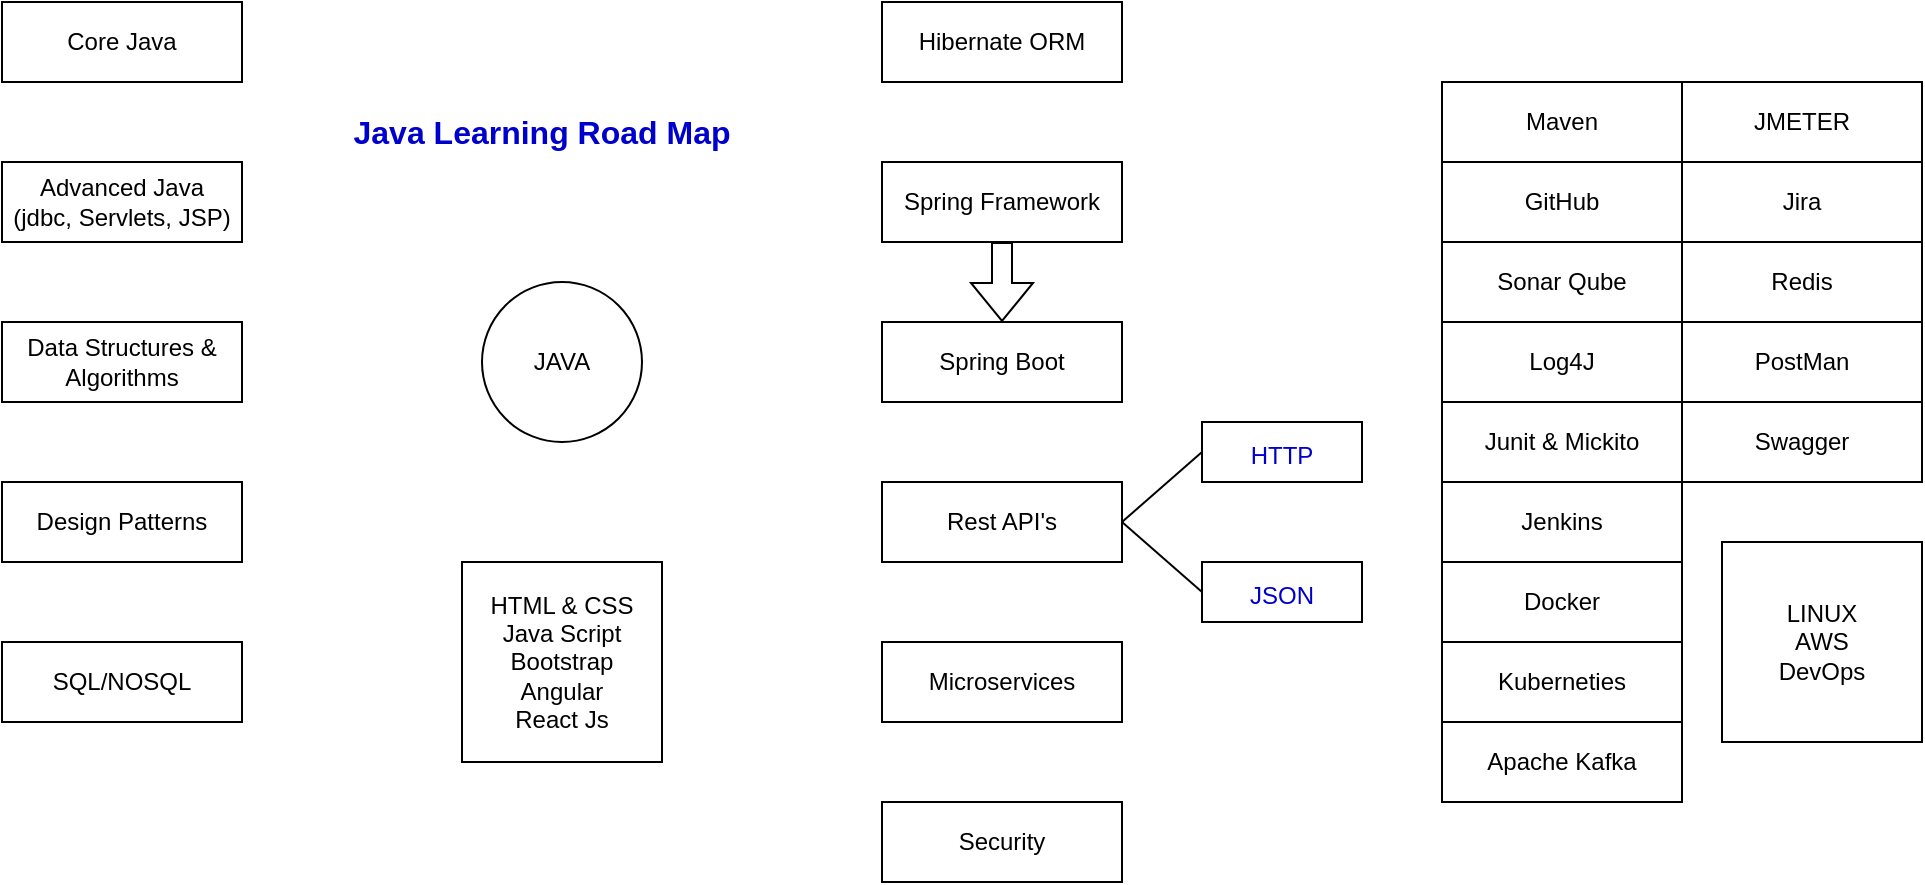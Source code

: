 <mxfile version="20.6.0" type="device"><diagram id="joBC37sgAI4tkUiSM5qT" name="Page-1"><mxGraphModel dx="1422" dy="772" grid="1" gridSize="10" guides="1" tooltips="1" connect="1" arrows="1" fold="1" page="1" pageScale="1" pageWidth="850" pageHeight="1100" math="0" shadow="0"><root><mxCell id="0"/><mxCell id="1" parent="0"/><mxCell id="2ndhhi2_s8Y3fYF8Q0v0-1" value="JAVA" style="ellipse;whiteSpace=wrap;html=1;aspect=fixed;" vertex="1" parent="1"><mxGeometry x="400" y="420" width="80" height="80" as="geometry"/></mxCell><mxCell id="2ndhhi2_s8Y3fYF8Q0v0-5" value="Core Java" style="rounded=0;whiteSpace=wrap;html=1;" vertex="1" parent="1"><mxGeometry x="160" y="280" width="120" height="40" as="geometry"/></mxCell><mxCell id="2ndhhi2_s8Y3fYF8Q0v0-6" value="&lt;div&gt;Advanced Java&lt;/div&gt;&lt;div&gt;(jdbc, Servlets, JSP)&lt;br&gt;&lt;/div&gt;" style="rounded=0;whiteSpace=wrap;html=1;" vertex="1" parent="1"><mxGeometry x="160" y="360" width="120" height="40" as="geometry"/></mxCell><mxCell id="2ndhhi2_s8Y3fYF8Q0v0-7" value="Data Structures &amp;amp; Algorithms " style="rounded=0;whiteSpace=wrap;html=1;" vertex="1" parent="1"><mxGeometry x="160" y="440" width="120" height="40" as="geometry"/></mxCell><mxCell id="2ndhhi2_s8Y3fYF8Q0v0-8" value="Design Patterns" style="rounded=0;whiteSpace=wrap;html=1;" vertex="1" parent="1"><mxGeometry x="160" y="520" width="120" height="40" as="geometry"/></mxCell><mxCell id="2ndhhi2_s8Y3fYF8Q0v0-9" value="SQL/NOSQL" style="rounded=0;whiteSpace=wrap;html=1;" vertex="1" parent="1"><mxGeometry x="160" y="600" width="120" height="40" as="geometry"/></mxCell><mxCell id="2ndhhi2_s8Y3fYF8Q0v0-10" value="&lt;div&gt;HTML &amp;amp; CSS&lt;/div&gt;&lt;div&gt;Java Script&lt;/div&gt;&lt;div&gt;Bootstrap&lt;/div&gt;&lt;div&gt;Angular&lt;/div&gt;&lt;div&gt;React Js&lt;br&gt;&lt;/div&gt;" style="whiteSpace=wrap;html=1;aspect=fixed;" vertex="1" parent="1"><mxGeometry x="390" y="560" width="100" height="100" as="geometry"/></mxCell><mxCell id="2ndhhi2_s8Y3fYF8Q0v0-11" value="&lt;font style=&quot;font-size: 16px;&quot; color=&quot;#0000CC&quot;&gt;&lt;b&gt;Java Learning Road Map&lt;/b&gt;&lt;/font&gt;" style="text;html=1;strokeColor=none;fillColor=none;align=center;verticalAlign=middle;whiteSpace=wrap;rounded=0;" vertex="1" parent="1"><mxGeometry x="330" y="330" width="200" height="30" as="geometry"/></mxCell><mxCell id="2ndhhi2_s8Y3fYF8Q0v0-12" value="Hibernate ORM" style="rounded=0;whiteSpace=wrap;html=1;" vertex="1" parent="1"><mxGeometry x="600" y="280" width="120" height="40" as="geometry"/></mxCell><mxCell id="2ndhhi2_s8Y3fYF8Q0v0-13" value="Spring Framework" style="rounded=0;whiteSpace=wrap;html=1;" vertex="1" parent="1"><mxGeometry x="600" y="360" width="120" height="40" as="geometry"/></mxCell><mxCell id="2ndhhi2_s8Y3fYF8Q0v0-14" value="Spring Boot" style="rounded=0;whiteSpace=wrap;html=1;" vertex="1" parent="1"><mxGeometry x="600" y="440" width="120" height="40" as="geometry"/></mxCell><mxCell id="2ndhhi2_s8Y3fYF8Q0v0-15" value="Rest API's" style="rounded=0;whiteSpace=wrap;html=1;" vertex="1" parent="1"><mxGeometry x="600" y="520" width="120" height="40" as="geometry"/></mxCell><mxCell id="2ndhhi2_s8Y3fYF8Q0v0-16" value="Microservices" style="rounded=0;whiteSpace=wrap;html=1;" vertex="1" parent="1"><mxGeometry x="600" y="600" width="120" height="40" as="geometry"/></mxCell><mxCell id="2ndhhi2_s8Y3fYF8Q0v0-17" value="Security" style="rounded=0;whiteSpace=wrap;html=1;" vertex="1" parent="1"><mxGeometry x="600" y="680" width="120" height="40" as="geometry"/></mxCell><mxCell id="2ndhhi2_s8Y3fYF8Q0v0-18" value="" style="shape=flexArrow;endArrow=classic;html=1;rounded=0;fontSize=16;fontColor=#0000CC;exitX=0.5;exitY=1;exitDx=0;exitDy=0;" edge="1" parent="1" source="2ndhhi2_s8Y3fYF8Q0v0-13"><mxGeometry width="50" height="50" relative="1" as="geometry"><mxPoint x="400" y="580" as="sourcePoint"/><mxPoint x="660" y="440" as="targetPoint"/></mxGeometry></mxCell><mxCell id="2ndhhi2_s8Y3fYF8Q0v0-19" value="&lt;font style=&quot;font-size: 12px;&quot;&gt;HTTP&lt;/font&gt;" style="rounded=0;whiteSpace=wrap;html=1;fontSize=16;fontColor=#0000CC;" vertex="1" parent="1"><mxGeometry x="760" y="490" width="80" height="30" as="geometry"/></mxCell><mxCell id="2ndhhi2_s8Y3fYF8Q0v0-20" value="&lt;font style=&quot;font-size: 12px;&quot;&gt;JSON&lt;/font&gt;" style="rounded=0;whiteSpace=wrap;html=1;fontSize=16;fontColor=#0000CC;" vertex="1" parent="1"><mxGeometry x="760" y="560" width="80" height="30" as="geometry"/></mxCell><mxCell id="2ndhhi2_s8Y3fYF8Q0v0-22" value="" style="endArrow=none;html=1;rounded=0;fontSize=12;fontColor=#000000;exitX=1;exitY=0.5;exitDx=0;exitDy=0;entryX=0;entryY=0.5;entryDx=0;entryDy=0;" edge="1" parent="1" source="2ndhhi2_s8Y3fYF8Q0v0-15" target="2ndhhi2_s8Y3fYF8Q0v0-19"><mxGeometry width="50" height="50" relative="1" as="geometry"><mxPoint x="1060" y="610" as="sourcePoint"/><mxPoint x="1110" y="560" as="targetPoint"/></mxGeometry></mxCell><mxCell id="2ndhhi2_s8Y3fYF8Q0v0-23" value="" style="endArrow=none;html=1;rounded=0;fontSize=12;fontColor=#000000;entryX=0;entryY=0.5;entryDx=0;entryDy=0;" edge="1" parent="1" target="2ndhhi2_s8Y3fYF8Q0v0-20"><mxGeometry width="50" height="50" relative="1" as="geometry"><mxPoint x="720" y="540" as="sourcePoint"/><mxPoint x="770" y="515" as="targetPoint"/></mxGeometry></mxCell><mxCell id="2ndhhi2_s8Y3fYF8Q0v0-117" value="Maven" style="rounded=0;whiteSpace=wrap;html=1;" vertex="1" parent="1"><mxGeometry x="880" y="320" width="120" height="40" as="geometry"/></mxCell><mxCell id="2ndhhi2_s8Y3fYF8Q0v0-118" value="GitHub" style="rounded=0;whiteSpace=wrap;html=1;" vertex="1" parent="1"><mxGeometry x="880" y="360" width="120" height="40" as="geometry"/></mxCell><mxCell id="2ndhhi2_s8Y3fYF8Q0v0-119" value="Sonar Qube" style="rounded=0;whiteSpace=wrap;html=1;" vertex="1" parent="1"><mxGeometry x="880" y="400" width="120" height="40" as="geometry"/></mxCell><mxCell id="2ndhhi2_s8Y3fYF8Q0v0-120" value="Log4J" style="rounded=0;whiteSpace=wrap;html=1;" vertex="1" parent="1"><mxGeometry x="880" y="440" width="120" height="40" as="geometry"/></mxCell><mxCell id="2ndhhi2_s8Y3fYF8Q0v0-121" value="Junit &amp;amp; Mickito" style="rounded=0;whiteSpace=wrap;html=1;" vertex="1" parent="1"><mxGeometry x="880" y="480" width="120" height="40" as="geometry"/></mxCell><mxCell id="2ndhhi2_s8Y3fYF8Q0v0-122" value="Jenkins" style="rounded=0;whiteSpace=wrap;html=1;" vertex="1" parent="1"><mxGeometry x="880" y="520" width="120" height="40" as="geometry"/></mxCell><mxCell id="2ndhhi2_s8Y3fYF8Q0v0-123" value="Docker" style="rounded=0;whiteSpace=wrap;html=1;" vertex="1" parent="1"><mxGeometry x="880" y="560" width="120" height="40" as="geometry"/></mxCell><mxCell id="2ndhhi2_s8Y3fYF8Q0v0-124" value="Kuberneties" style="rounded=0;whiteSpace=wrap;html=1;" vertex="1" parent="1"><mxGeometry x="880" y="600" width="120" height="40" as="geometry"/></mxCell><mxCell id="2ndhhi2_s8Y3fYF8Q0v0-125" value="Apache Kafka" style="rounded=0;whiteSpace=wrap;html=1;" vertex="1" parent="1"><mxGeometry x="880" y="640" width="120" height="40" as="geometry"/></mxCell><mxCell id="2ndhhi2_s8Y3fYF8Q0v0-126" value="JMETER" style="rounded=0;whiteSpace=wrap;html=1;" vertex="1" parent="1"><mxGeometry x="1000" y="320" width="120" height="40" as="geometry"/></mxCell><mxCell id="2ndhhi2_s8Y3fYF8Q0v0-127" value="Jira" style="rounded=0;whiteSpace=wrap;html=1;" vertex="1" parent="1"><mxGeometry x="1000" y="360" width="120" height="40" as="geometry"/></mxCell><mxCell id="2ndhhi2_s8Y3fYF8Q0v0-128" value="Redis" style="rounded=0;whiteSpace=wrap;html=1;" vertex="1" parent="1"><mxGeometry x="1000" y="400" width="120" height="40" as="geometry"/></mxCell><mxCell id="2ndhhi2_s8Y3fYF8Q0v0-129" value="PostMan" style="rounded=0;whiteSpace=wrap;html=1;" vertex="1" parent="1"><mxGeometry x="1000" y="440" width="120" height="40" as="geometry"/></mxCell><mxCell id="2ndhhi2_s8Y3fYF8Q0v0-130" value="Swagger" style="rounded=0;whiteSpace=wrap;html=1;" vertex="1" parent="1"><mxGeometry x="1000" y="480" width="120" height="40" as="geometry"/></mxCell><mxCell id="2ndhhi2_s8Y3fYF8Q0v0-131" value="&lt;div&gt;LINUX&lt;/div&gt;&lt;div&gt;AWS&lt;/div&gt;&lt;div&gt;DevOps&lt;br&gt;&lt;/div&gt;" style="whiteSpace=wrap;html=1;aspect=fixed;fontSize=12;fontColor=#000000;" vertex="1" parent="1"><mxGeometry x="1020" y="550" width="100" height="100" as="geometry"/></mxCell></root></mxGraphModel></diagram></mxfile>